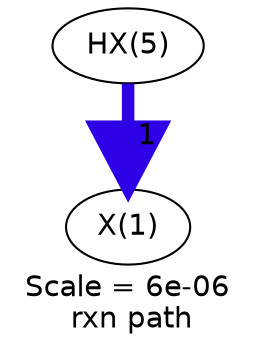 digraph reaction_paths {
center=1;
s61 -> s60[fontname="Helvetica", style="setlinewidth(6)", arrowsize=3, color="0.7, 1.5, 0.9"
, label=" 1"];
s60 [ fontname="Helvetica", label="X(1)"];
s61 [ fontname="Helvetica", label="HX(5)"];
 label = "Scale = 6e-06\l rxn path";
 fontname = "Helvetica";
}
